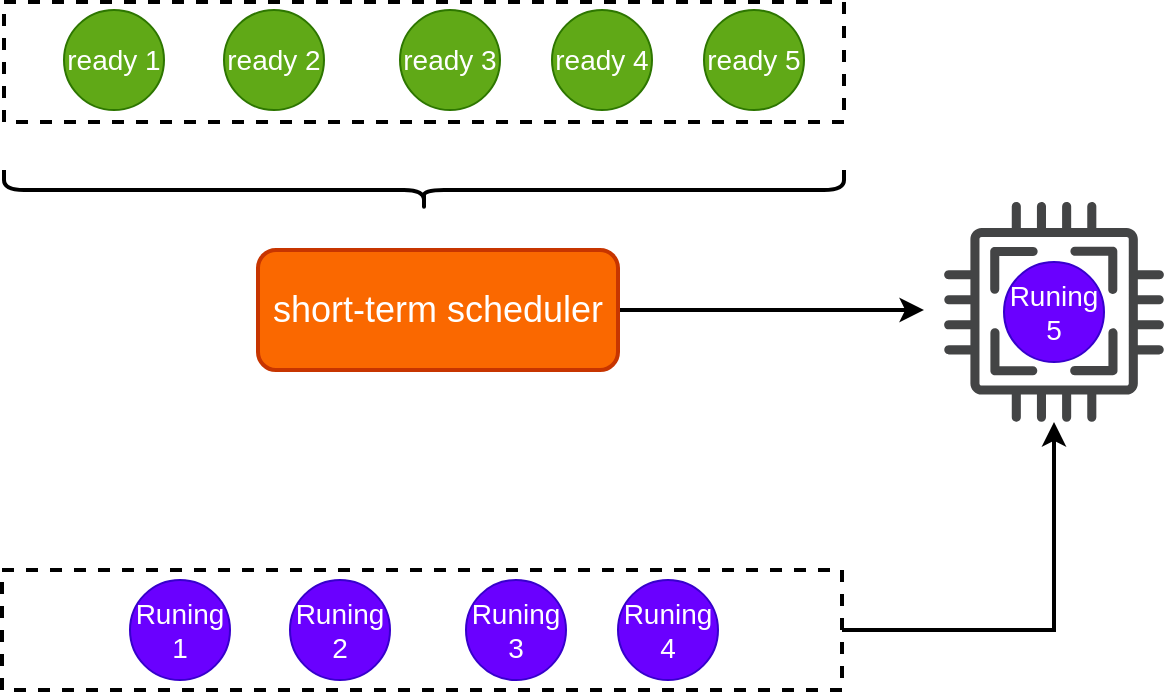 <mxfile version="20.0.4" type="github">
  <diagram id="yRowlVD9RewXAcKykzXw" name="第 1 页">
    <mxGraphModel dx="895" dy="643" grid="1" gridSize="10" guides="1" tooltips="1" connect="1" arrows="1" fold="1" page="1" pageScale="1" pageWidth="827" pageHeight="1169" background="#ffffff" math="0" shadow="0">
      <root>
        <mxCell id="0" />
        <mxCell id="1" parent="0" />
        <mxCell id="GSWelJKuNMoxfmWTR8Kb-1" value="" style="rounded=0;whiteSpace=wrap;html=1;strokeWidth=2;dashed=1;gradientColor=none;fillColor=none;" vertex="1" parent="1">
          <mxGeometry x="140" y="186" width="420" height="60" as="geometry" />
        </mxCell>
        <mxCell id="GSWelJKuNMoxfmWTR8Kb-3" value="&lt;font style=&quot;font-size: 14px;&quot;&gt;ready 1&lt;/font&gt;" style="ellipse;whiteSpace=wrap;html=1;aspect=fixed;fillColor=#60a917;fontColor=#ffffff;strokeColor=#2D7600;" vertex="1" parent="1">
          <mxGeometry x="170" y="190" width="50" height="50" as="geometry" />
        </mxCell>
        <mxCell id="GSWelJKuNMoxfmWTR8Kb-4" value="&lt;font style=&quot;font-size: 14px;&quot;&gt;ready 2&lt;/font&gt;" style="ellipse;whiteSpace=wrap;html=1;aspect=fixed;fillColor=#60a917;fontColor=#ffffff;strokeColor=#2D7600;" vertex="1" parent="1">
          <mxGeometry x="250" y="190" width="50" height="50" as="geometry" />
        </mxCell>
        <mxCell id="GSWelJKuNMoxfmWTR8Kb-5" value="&lt;font style=&quot;font-size: 14px;&quot;&gt;ready 3&lt;/font&gt;" style="ellipse;whiteSpace=wrap;html=1;aspect=fixed;fillColor=#60a917;fontColor=#ffffff;strokeColor=#2D7600;" vertex="1" parent="1">
          <mxGeometry x="338" y="190" width="50" height="50" as="geometry" />
        </mxCell>
        <mxCell id="GSWelJKuNMoxfmWTR8Kb-6" value="&lt;font style=&quot;font-size: 14px;&quot;&gt;ready 4&lt;/font&gt;" style="ellipse;whiteSpace=wrap;html=1;aspect=fixed;fillColor=#60a917;fontColor=#ffffff;strokeColor=#2D7600;" vertex="1" parent="1">
          <mxGeometry x="414" y="190" width="50" height="50" as="geometry" />
        </mxCell>
        <mxCell id="GSWelJKuNMoxfmWTR8Kb-7" value="&lt;font style=&quot;font-size: 14px;&quot;&gt;ready 5&lt;/font&gt;" style="ellipse;whiteSpace=wrap;html=1;aspect=fixed;fillColor=#60a917;fontColor=#ffffff;strokeColor=#2D7600;" vertex="1" parent="1">
          <mxGeometry x="490" y="190" width="50" height="50" as="geometry" />
        </mxCell>
        <mxCell id="GSWelJKuNMoxfmWTR8Kb-17" style="edgeStyle=orthogonalEdgeStyle;rounded=0;orthogonalLoop=1;jettySize=auto;html=1;fontSize=14;strokeWidth=2;" edge="1" parent="1" source="GSWelJKuNMoxfmWTR8Kb-8" target="GSWelJKuNMoxfmWTR8Kb-16">
          <mxGeometry relative="1" as="geometry" />
        </mxCell>
        <mxCell id="GSWelJKuNMoxfmWTR8Kb-8" value="" style="rounded=0;whiteSpace=wrap;html=1;strokeWidth=2;dashed=1;gradientColor=none;fillColor=none;" vertex="1" parent="1">
          <mxGeometry x="139" y="470" width="420" height="60" as="geometry" />
        </mxCell>
        <mxCell id="GSWelJKuNMoxfmWTR8Kb-9" value="&lt;font style=&quot;font-size: 14px;&quot;&gt;Runing&lt;br&gt;1&lt;br&gt;&lt;/font&gt;" style="ellipse;whiteSpace=wrap;html=1;aspect=fixed;fillColor=#6a00ff;fontColor=#ffffff;strokeColor=#3700CC;" vertex="1" parent="1">
          <mxGeometry x="203" y="475" width="50" height="50" as="geometry" />
        </mxCell>
        <mxCell id="GSWelJKuNMoxfmWTR8Kb-11" value="&lt;span style=&quot;font-size: 14px;&quot;&gt;Runing&lt;br&gt;3&lt;br&gt;&lt;/span&gt;" style="ellipse;whiteSpace=wrap;html=1;aspect=fixed;fillColor=#6a00ff;fontColor=#ffffff;strokeColor=#3700CC;" vertex="1" parent="1">
          <mxGeometry x="371" y="475" width="50" height="50" as="geometry" />
        </mxCell>
        <mxCell id="GSWelJKuNMoxfmWTR8Kb-12" value="&lt;span style=&quot;font-size: 14px;&quot;&gt;Runing&lt;br&gt;4&lt;br&gt;&lt;/span&gt;" style="ellipse;whiteSpace=wrap;html=1;aspect=fixed;fillColor=#6a00ff;fontColor=#ffffff;strokeColor=#3700CC;" vertex="1" parent="1">
          <mxGeometry x="447" y="475" width="50" height="50" as="geometry" />
        </mxCell>
        <mxCell id="GSWelJKuNMoxfmWTR8Kb-14" value="&lt;font style=&quot;font-size: 14px;&quot;&gt;Runing&lt;br&gt;2&lt;br&gt;&lt;/font&gt;" style="ellipse;whiteSpace=wrap;html=1;aspect=fixed;fillColor=#6a00ff;fontColor=#ffffff;strokeColor=#3700CC;" vertex="1" parent="1">
          <mxGeometry x="283" y="475" width="50" height="50" as="geometry" />
        </mxCell>
        <mxCell id="GSWelJKuNMoxfmWTR8Kb-20" style="edgeStyle=orthogonalEdgeStyle;rounded=0;orthogonalLoop=1;jettySize=auto;html=1;fontSize=18;fontColor=#FFFFFF;strokeWidth=2;" edge="1" parent="1" source="GSWelJKuNMoxfmWTR8Kb-18">
          <mxGeometry relative="1" as="geometry">
            <mxPoint x="600" y="340" as="targetPoint" />
          </mxGeometry>
        </mxCell>
        <mxCell id="GSWelJKuNMoxfmWTR8Kb-18" value="&lt;font style=&quot;font-size: 18px;&quot; color=&quot;#ffffff&quot;&gt;short-term scheduler&lt;/font&gt;" style="rounded=1;whiteSpace=wrap;html=1;fontSize=14;strokeWidth=2;fillColor=#fa6800;fontColor=#000000;strokeColor=#C73500;" vertex="1" parent="1">
          <mxGeometry x="267" y="310" width="180" height="60" as="geometry" />
        </mxCell>
        <mxCell id="GSWelJKuNMoxfmWTR8Kb-19" value="" style="shape=curlyBracket;whiteSpace=wrap;html=1;rounded=1;fontSize=18;fontColor=#FFFFFF;strokeWidth=2;fillColor=default;gradientColor=none;rotation=-90;" vertex="1" parent="1">
          <mxGeometry x="340" y="70" width="20" height="420" as="geometry" />
        </mxCell>
        <mxCell id="GSWelJKuNMoxfmWTR8Kb-21" value="" style="group" vertex="1" connectable="0" parent="1">
          <mxGeometry x="610" y="286" width="110" height="110" as="geometry" />
        </mxCell>
        <mxCell id="GSWelJKuNMoxfmWTR8Kb-13" value="&lt;span style=&quot;font-size: 14px;&quot;&gt;Runing&lt;br&gt;5&lt;br&gt;&lt;/span&gt;" style="ellipse;whiteSpace=wrap;html=1;aspect=fixed;fillColor=#6a00ff;fontColor=#ffffff;strokeColor=#3700CC;" vertex="1" parent="GSWelJKuNMoxfmWTR8Kb-21">
          <mxGeometry x="30" y="30" width="50" height="50" as="geometry" />
        </mxCell>
        <mxCell id="GSWelJKuNMoxfmWTR8Kb-16" value="" style="sketch=0;pointerEvents=1;shadow=0;dashed=0;html=1;strokeColor=none;fillColor=#434445;aspect=fixed;labelPosition=center;verticalLabelPosition=bottom;verticalAlign=top;align=center;outlineConnect=0;shape=mxgraph.vvd.cpu;fontSize=14;" vertex="1" parent="GSWelJKuNMoxfmWTR8Kb-21">
          <mxGeometry width="110" height="110" as="geometry" />
        </mxCell>
      </root>
    </mxGraphModel>
  </diagram>
</mxfile>
